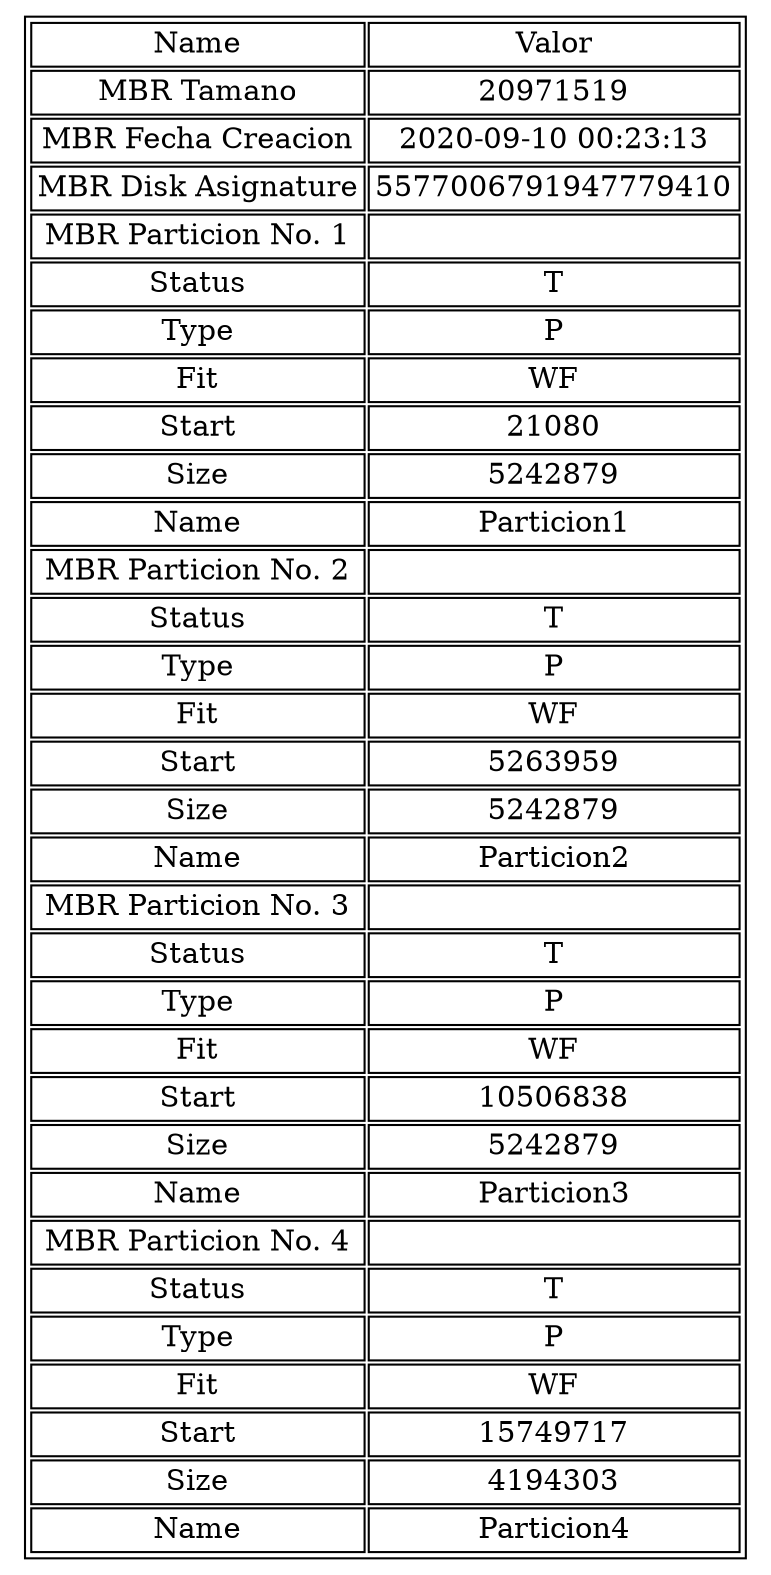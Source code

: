digraph {
tbl [ 
shape=plaintext 
label=<
<table border='1' cellborder='1'>
<tr><td>Name</td><td>Valor</td></tr>
<tr><td>MBR Tamano</td><td>20971519</td></tr>
<tr><td>MBR Fecha Creacion</td><td>2020-09-10 00:23:13</td></tr>
<tr><td>MBR Disk Asignature</td><td>5577006791947779410</td></tr>
<tr><td>MBR Particion No. 1</td><td></td></tr>
<tr><td>Status</td><td>T</td></tr>
<tr><td>Type</td><td>P</td></tr>
<tr><td>Fit</td><td>WF</td></tr>
<tr><td>Start</td><td>21080</td></tr>
<tr><td>Size</td><td>5242879</td></tr>
<tr><td>Name</td><td>Particion1</td></tr>
<tr><td>MBR Particion No. 2</td><td></td></tr>
<tr><td>Status</td><td>T</td></tr>
<tr><td>Type</td><td>P</td></tr>
<tr><td>Fit</td><td>WF</td></tr>
<tr><td>Start</td><td>5263959</td></tr>
<tr><td>Size</td><td>5242879</td></tr>
<tr><td>Name</td><td>Particion2</td></tr>
<tr><td>MBR Particion No. 3</td><td></td></tr>
<tr><td>Status</td><td>T</td></tr>
<tr><td>Type</td><td>P</td></tr>
<tr><td>Fit</td><td>WF</td></tr>
<tr><td>Start</td><td>10506838</td></tr>
<tr><td>Size</td><td>5242879</td></tr>
<tr><td>Name</td><td>Particion3</td></tr>
<tr><td>MBR Particion No. 4</td><td></td></tr>
<tr><td>Status</td><td>T</td></tr>
<tr><td>Type</td><td>P</td></tr>
<tr><td>Fit</td><td>WF</td></tr>
<tr><td>Start</td><td>15749717</td></tr>
<tr><td>Size</td><td>4194303</td></tr>
<tr><td>Name</td><td>Particion4</td></tr>
</table>
>];}